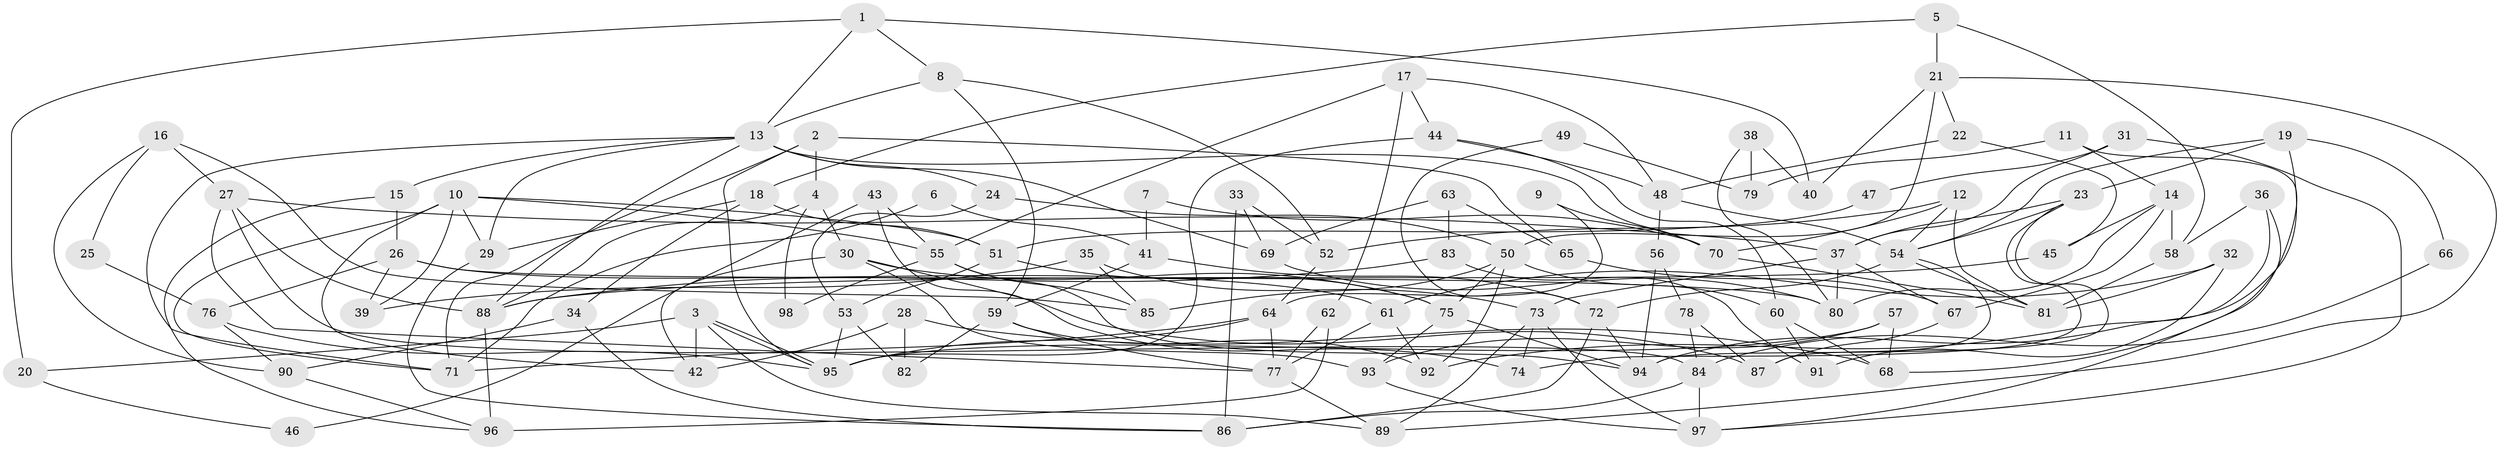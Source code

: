 // coarse degree distribution, {4: 0.1774193548387097, 5: 0.1774193548387097, 2: 0.08064516129032258, 6: 0.12903225806451613, 7: 0.0967741935483871, 3: 0.20967741935483872, 11: 0.016129032258064516, 9: 0.04838709677419355, 8: 0.06451612903225806}
// Generated by graph-tools (version 1.1) at 2025/23/03/03/25 07:23:59]
// undirected, 98 vertices, 196 edges
graph export_dot {
graph [start="1"]
  node [color=gray90,style=filled];
  1;
  2;
  3;
  4;
  5;
  6;
  7;
  8;
  9;
  10;
  11;
  12;
  13;
  14;
  15;
  16;
  17;
  18;
  19;
  20;
  21;
  22;
  23;
  24;
  25;
  26;
  27;
  28;
  29;
  30;
  31;
  32;
  33;
  34;
  35;
  36;
  37;
  38;
  39;
  40;
  41;
  42;
  43;
  44;
  45;
  46;
  47;
  48;
  49;
  50;
  51;
  52;
  53;
  54;
  55;
  56;
  57;
  58;
  59;
  60;
  61;
  62;
  63;
  64;
  65;
  66;
  67;
  68;
  69;
  70;
  71;
  72;
  73;
  74;
  75;
  76;
  77;
  78;
  79;
  80;
  81;
  82;
  83;
  84;
  85;
  86;
  87;
  88;
  89;
  90;
  91;
  92;
  93;
  94;
  95;
  96;
  97;
  98;
  1 -- 8;
  1 -- 13;
  1 -- 20;
  1 -- 40;
  2 -- 71;
  2 -- 65;
  2 -- 4;
  2 -- 95;
  3 -- 95;
  3 -- 95;
  3 -- 89;
  3 -- 20;
  3 -- 42;
  4 -- 88;
  4 -- 30;
  4 -- 98;
  5 -- 21;
  5 -- 58;
  5 -- 18;
  6 -- 41;
  6 -- 71;
  7 -- 70;
  7 -- 41;
  8 -- 52;
  8 -- 13;
  8 -- 59;
  9 -- 70;
  9 -- 64;
  10 -- 55;
  10 -- 51;
  10 -- 29;
  10 -- 39;
  10 -- 42;
  10 -- 71;
  11 -- 68;
  11 -- 14;
  11 -- 79;
  12 -- 54;
  12 -- 70;
  12 -- 52;
  12 -- 81;
  13 -- 29;
  13 -- 69;
  13 -- 15;
  13 -- 24;
  13 -- 70;
  13 -- 71;
  13 -- 88;
  14 -- 67;
  14 -- 58;
  14 -- 45;
  14 -- 80;
  15 -- 26;
  15 -- 96;
  16 -- 85;
  16 -- 27;
  16 -- 25;
  16 -- 90;
  17 -- 48;
  17 -- 62;
  17 -- 44;
  17 -- 55;
  18 -- 29;
  18 -- 34;
  18 -- 51;
  19 -- 94;
  19 -- 23;
  19 -- 54;
  19 -- 66;
  20 -- 46;
  21 -- 22;
  21 -- 50;
  21 -- 40;
  21 -- 89;
  22 -- 45;
  22 -- 48;
  23 -- 37;
  23 -- 54;
  23 -- 74;
  23 -- 94;
  24 -- 53;
  24 -- 50;
  25 -- 76;
  26 -- 61;
  26 -- 80;
  26 -- 39;
  26 -- 76;
  27 -- 88;
  27 -- 77;
  27 -- 37;
  27 -- 84;
  28 -- 68;
  28 -- 42;
  28 -- 82;
  29 -- 86;
  30 -- 42;
  30 -- 75;
  30 -- 87;
  30 -- 93;
  31 -- 97;
  31 -- 37;
  31 -- 47;
  32 -- 61;
  32 -- 81;
  32 -- 91;
  33 -- 52;
  33 -- 86;
  33 -- 69;
  34 -- 90;
  34 -- 86;
  35 -- 73;
  35 -- 39;
  35 -- 85;
  36 -- 92;
  36 -- 97;
  36 -- 58;
  37 -- 73;
  37 -- 67;
  37 -- 80;
  38 -- 80;
  38 -- 40;
  38 -- 79;
  41 -- 72;
  41 -- 59;
  43 -- 55;
  43 -- 74;
  43 -- 46;
  44 -- 95;
  44 -- 48;
  44 -- 60;
  45 -- 88;
  47 -- 51;
  48 -- 54;
  48 -- 56;
  49 -- 79;
  49 -- 72;
  50 -- 75;
  50 -- 60;
  50 -- 85;
  50 -- 92;
  51 -- 75;
  51 -- 53;
  52 -- 64;
  53 -- 95;
  53 -- 82;
  54 -- 72;
  54 -- 81;
  54 -- 87;
  55 -- 85;
  55 -- 94;
  55 -- 98;
  56 -- 94;
  56 -- 78;
  57 -- 93;
  57 -- 95;
  57 -- 68;
  58 -- 81;
  59 -- 82;
  59 -- 77;
  59 -- 92;
  60 -- 68;
  60 -- 91;
  61 -- 77;
  61 -- 92;
  62 -- 77;
  62 -- 96;
  63 -- 83;
  63 -- 69;
  63 -- 65;
  64 -- 71;
  64 -- 95;
  64 -- 77;
  65 -- 67;
  66 -- 84;
  67 -- 87;
  69 -- 80;
  70 -- 81;
  72 -- 94;
  72 -- 86;
  73 -- 97;
  73 -- 89;
  73 -- 74;
  75 -- 94;
  75 -- 93;
  76 -- 95;
  76 -- 90;
  77 -- 89;
  78 -- 87;
  78 -- 84;
  83 -- 91;
  83 -- 88;
  84 -- 86;
  84 -- 97;
  88 -- 96;
  90 -- 96;
  93 -- 97;
}
